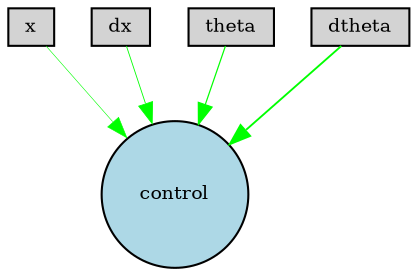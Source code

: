 digraph {
	node [fontsize=9 height=0.2 shape=circle width=0.2]
	x [fillcolor=lightgray shape=box style=filled]
	dx [fillcolor=lightgray shape=box style=filled]
	theta [fillcolor=lightgray shape=box style=filled]
	dtheta [fillcolor=lightgray shape=box style=filled]
	control [fillcolor=lightblue style=filled]
	dtheta -> control [color=green penwidth=0.8954824527741475 style=solid]
	theta -> control [color=green penwidth=0.5845487187143956 style=solid]
	dx -> control [color=green penwidth=0.40687288729113 style=solid]
	x -> control [color=green penwidth=0.28156425949056874 style=solid]
}
